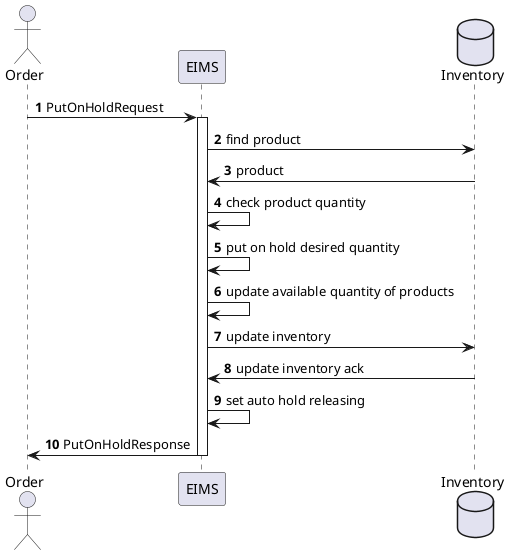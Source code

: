 @startuml
'https://plantuml.com/sequence-diagram

actor Order as O
participant EIMS
database Inventory

autonumber

O -> EIMS: PutOnHoldRequest
activate EIMS

EIMS -> Inventory: find product
EIMS <- Inventory: product

EIMS -> EIMS: check product quantity

EIMS -> EIMS: put on hold desired quantity

EIMS -> EIMS: update available quantity of products

EIMS -> Inventory: update inventory

EIMS <- Inventory: update inventory ack

EIMS -> EIMS: set auto hold releasing

O <- EIMS: PutOnHoldResponse
deactivate EIMS

@enduml